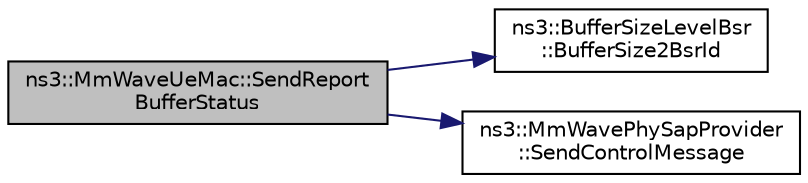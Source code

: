 digraph "ns3::MmWaveUeMac::SendReportBufferStatus"
{
  edge [fontname="Helvetica",fontsize="10",labelfontname="Helvetica",labelfontsize="10"];
  node [fontname="Helvetica",fontsize="10",shape=record];
  rankdir="LR";
  Node1 [label="ns3::MmWaveUeMac::SendReport\lBufferStatus",height=0.2,width=0.4,color="black", fillcolor="grey75", style="filled", fontcolor="black"];
  Node1 -> Node2 [color="midnightblue",fontsize="10",style="solid"];
  Node2 [label="ns3::BufferSizeLevelBsr\l::BufferSize2BsrId",height=0.2,width=0.4,color="black", fillcolor="white", style="filled",URL="$d9/d30/classns3_1_1BufferSizeLevelBsr.html#a3b5c88bfdaadc8ebb7bf1ee8ddf5184d"];
  Node1 -> Node3 [color="midnightblue",fontsize="10",style="solid"];
  Node3 [label="ns3::MmWavePhySapProvider\l::SendControlMessage",height=0.2,width=0.4,color="black", fillcolor="white", style="filled",URL="$dd/db6/classns3_1_1MmWavePhySapProvider.html#a976b307eb8571c45503e119cefd512cc"];
}
